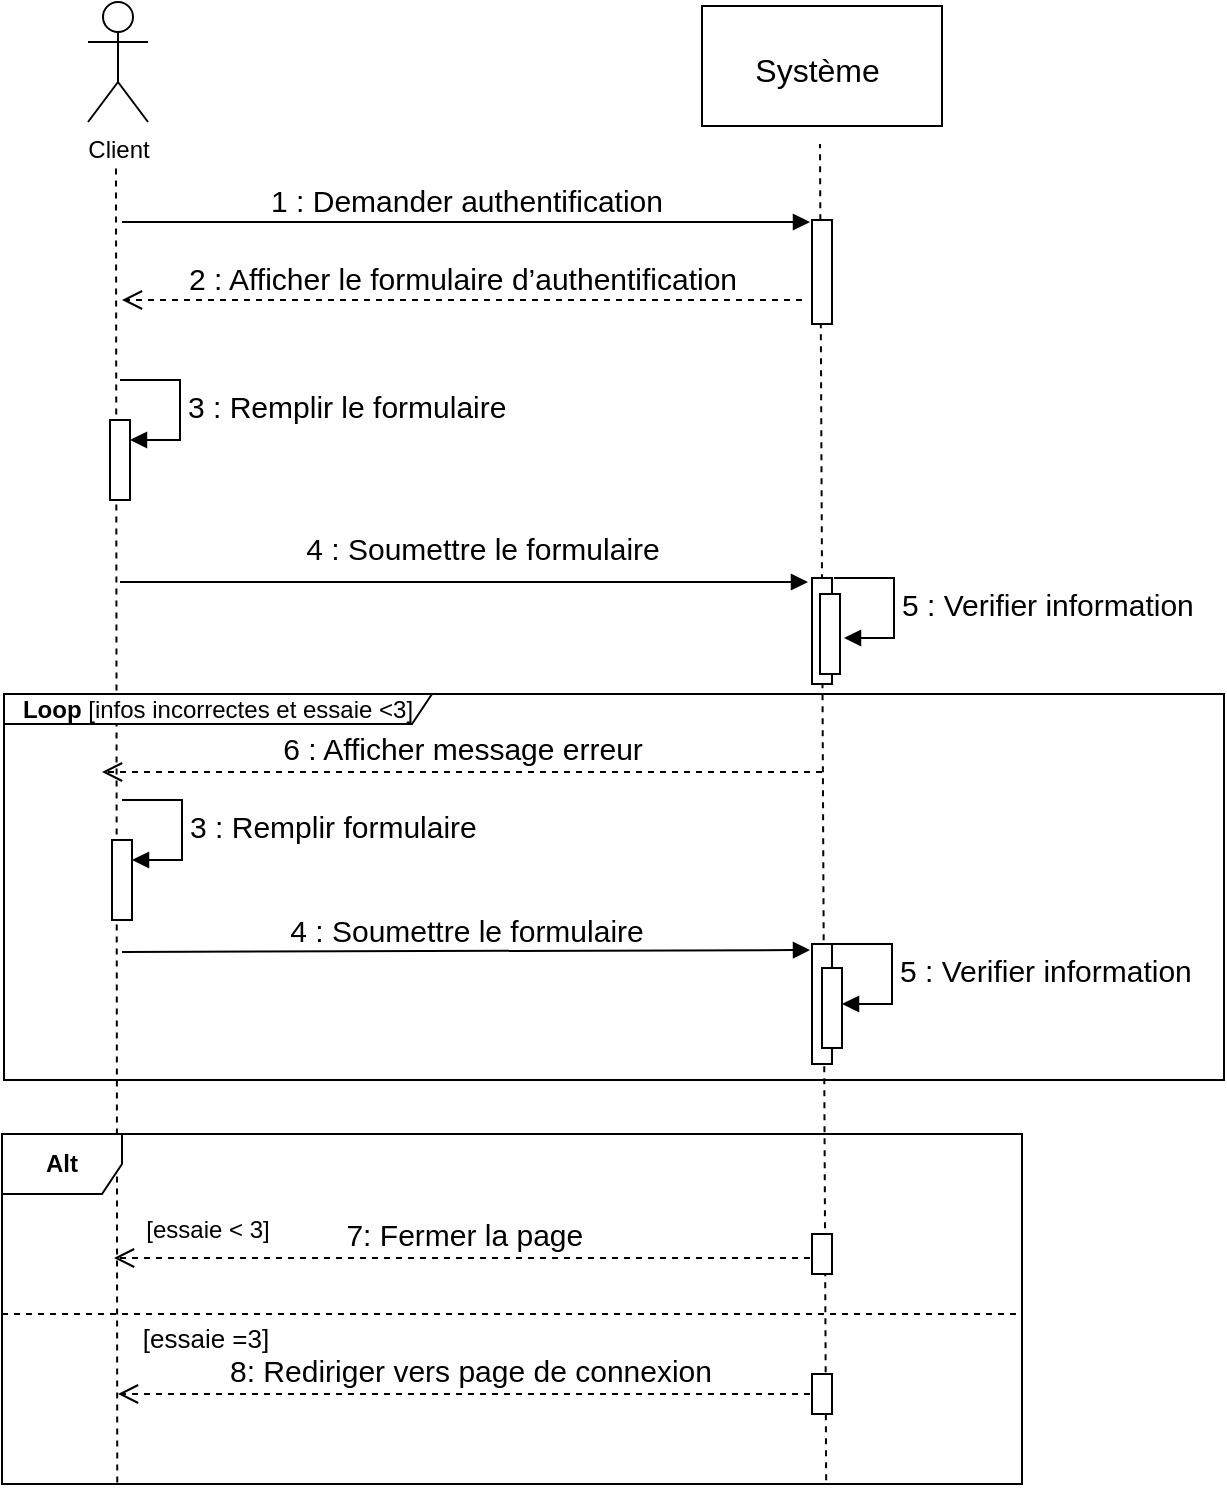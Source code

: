 <mxfile version="26.2.2">
  <diagram name="Page-1" id="T8QRFl6wr77ovRPUf3rr">
    <mxGraphModel dx="1188" dy="1869" grid="1" gridSize="10" guides="1" tooltips="1" connect="1" arrows="1" fold="1" page="1" pageScale="1" pageWidth="850" pageHeight="1100" math="0" shadow="0">
      <root>
        <mxCell id="0" />
        <mxCell id="1" parent="0" />
        <mxCell id="F1Bb4_JRi32XEq5ZLslI-1" value="Client" style="shape=umlActor;verticalLabelPosition=bottom;verticalAlign=top;html=1;outlineConnect=0;" parent="1" vertex="1">
          <mxGeometry x="138" y="-1081" width="30" height="60" as="geometry" />
        </mxCell>
        <mxCell id="F1Bb4_JRi32XEq5ZLslI-2" value="" style="endArrow=none;dashed=1;html=1;rounded=0;exitX=0.113;exitY=0.996;exitDx=0;exitDy=0;exitPerimeter=0;" parent="1" source="F1Bb4_JRi32XEq5ZLslI-10" edge="1">
          <mxGeometry width="50" height="50" relative="1" as="geometry">
            <mxPoint x="152" y="-330" as="sourcePoint" />
            <mxPoint x="152" y="-1000" as="targetPoint" />
          </mxGeometry>
        </mxCell>
        <mxCell id="F1Bb4_JRi32XEq5ZLslI-3" value="" style="rounded=0;whiteSpace=wrap;html=1;" parent="1" vertex="1">
          <mxGeometry x="445" y="-1079" width="120" height="60" as="geometry" />
        </mxCell>
        <mxCell id="F1Bb4_JRi32XEq5ZLslI-4" value="&lt;span style=&quot;font-size:12.0pt;line-height:107%;&lt;br/&gt;font-family:&amp;quot;Times New Roman&amp;quot;,serif;mso-fareast-font-family:Calibri;mso-fareast-theme-font:&lt;br/&gt;minor-latin;mso-ansi-language:FR;mso-fareast-language:EN-US;mso-bidi-language:&lt;br/&gt;AR-SA&quot;&gt;Système&amp;nbsp;&lt;/span&gt;" style="text;html=1;align=center;verticalAlign=middle;whiteSpace=wrap;rounded=0;" parent="1" vertex="1">
          <mxGeometry x="475" y="-1062" width="60" height="30" as="geometry" />
        </mxCell>
        <mxCell id="F1Bb4_JRi32XEq5ZLslI-5" value="" style="endArrow=none;dashed=1;html=1;rounded=0;exitX=0.808;exitY=0.989;exitDx=0;exitDy=0;exitPerimeter=0;" parent="1" source="F1Bb4_JRi32XEq5ZLslI-10" edge="1">
          <mxGeometry width="50" height="50" relative="1" as="geometry">
            <mxPoint x="504" y="-288.889" as="sourcePoint" />
            <mxPoint x="504" y="-1010" as="targetPoint" />
          </mxGeometry>
        </mxCell>
        <mxCell id="F1Bb4_JRi32XEq5ZLslI-6" value="" style="html=1;points=[[0,0,0,0,5],[0,1,0,0,-5],[1,0,0,0,5],[1,1,0,0,-5]];perimeter=orthogonalPerimeter;outlineConnect=0;targetShapes=umlLifeline;portConstraint=eastwest;newEdgeStyle={&quot;curved&quot;:0,&quot;rounded&quot;:0};" parent="1" vertex="1">
          <mxGeometry x="500" y="-972" width="10" height="52" as="geometry" />
        </mxCell>
        <mxCell id="F1Bb4_JRi32XEq5ZLslI-7" value="&lt;span style=&quot;line-height: 107%;&quot;&gt;&lt;font style=&quot;font-size: 15px;&quot;&gt;1 : Demander authentification&lt;/font&gt;&lt;/span&gt;" style="html=1;verticalAlign=bottom;endArrow=block;curved=0;rounded=0;" parent="1" edge="1">
          <mxGeometry width="80" relative="1" as="geometry">
            <mxPoint x="155" y="-971" as="sourcePoint" />
            <mxPoint x="499" y="-971" as="targetPoint" />
          </mxGeometry>
        </mxCell>
        <mxCell id="F1Bb4_JRi32XEq5ZLslI-8" value="&lt;span style=&quot;line-height: 107%;&quot;&gt;&lt;font style=&quot;font-size: 15px;&quot;&gt;2 : Afficher le formulaire d’authentification&lt;/font&gt;&lt;/span&gt;" style="html=1;verticalAlign=bottom;endArrow=open;dashed=1;endSize=8;curved=0;rounded=0;" parent="1" edge="1">
          <mxGeometry x="0.004" relative="1" as="geometry">
            <mxPoint x="495" y="-932" as="sourcePoint" />
            <mxPoint x="155" y="-932" as="targetPoint" />
            <mxPoint as="offset" />
          </mxGeometry>
        </mxCell>
        <mxCell id="F1Bb4_JRi32XEq5ZLslI-9" value="&lt;b&gt;Loop &lt;/b&gt;[infos incorrectes et essaie &amp;lt;3]" style="shape=umlFrame;whiteSpace=wrap;html=1;pointerEvents=0;width=214;height=15;" parent="1" vertex="1">
          <mxGeometry x="96" y="-735" width="610" height="193" as="geometry" />
        </mxCell>
        <mxCell id="F1Bb4_JRi32XEq5ZLslI-10" value="&lt;b&gt;Alt&lt;/b&gt;" style="shape=umlFrame;whiteSpace=wrap;html=1;pointerEvents=0;" parent="1" vertex="1">
          <mxGeometry x="95" y="-515" width="510" height="175" as="geometry" />
        </mxCell>
        <mxCell id="F1Bb4_JRi32XEq5ZLslI-11" value="" style="html=1;points=[[0,0,0,0,5],[0,1,0,0,-5],[1,0,0,0,5],[1,1,0,0,-5]];perimeter=orthogonalPerimeter;outlineConnect=0;targetShapes=umlLifeline;portConstraint=eastwest;newEdgeStyle={&quot;curved&quot;:0,&quot;rounded&quot;:0};" parent="1" vertex="1">
          <mxGeometry x="500" y="-610" width="10" height="60" as="geometry" />
        </mxCell>
        <mxCell id="F1Bb4_JRi32XEq5ZLslI-12" value="&lt;span style=&quot;line-height: 107%;&quot;&gt;&lt;font style=&quot;font-size: 15px;&quot;&gt;4 : Soumettre le formulaire&lt;/font&gt;&lt;/span&gt;" style="html=1;verticalAlign=bottom;endArrow=block;curved=0;rounded=0;" parent="1" edge="1">
          <mxGeometry x="-0.001" width="80" relative="1" as="geometry">
            <mxPoint x="155" y="-606" as="sourcePoint" />
            <mxPoint x="499" y="-607" as="targetPoint" />
            <mxPoint as="offset" />
          </mxGeometry>
        </mxCell>
        <mxCell id="F1Bb4_JRi32XEq5ZLslI-13" value="&lt;span style=&quot;line-height: 107%;&quot;&gt;&lt;font style=&quot;font-size: 15px;&quot;&gt;4 : Soumettre le formulaire&lt;/font&gt;&lt;/span&gt;" style="html=1;verticalAlign=bottom;endArrow=block;curved=0;rounded=0;" parent="1" edge="1">
          <mxGeometry x="0.052" y="6" width="80" relative="1" as="geometry">
            <mxPoint x="154" y="-791" as="sourcePoint" />
            <mxPoint x="498" y="-791" as="targetPoint" />
            <mxPoint as="offset" />
          </mxGeometry>
        </mxCell>
        <mxCell id="F1Bb4_JRi32XEq5ZLslI-14" value="&lt;font style=&quot;font-size: 15px;&quot;&gt;6 : Afficher message erreur&lt;/font&gt;" style="html=1;verticalAlign=bottom;endArrow=open;dashed=1;endSize=8;curved=0;rounded=0;" parent="1" edge="1">
          <mxGeometry relative="1" as="geometry">
            <mxPoint x="505" y="-696" as="sourcePoint" />
            <mxPoint x="145" y="-696" as="targetPoint" />
          </mxGeometry>
        </mxCell>
        <mxCell id="F1Bb4_JRi32XEq5ZLslI-15" value="&lt;font style=&quot;font-size: 15px;&quot;&gt;7:&amp;nbsp;&lt;span style=&quot;background-color: light-dark(#ffffff, var(--ge-dark-color, #121212)); color: light-dark(rgb(0, 0, 0), rgb(255, 255, 255));&quot;&gt;Fermer la page&amp;nbsp;&lt;/span&gt;&lt;/font&gt;" style="html=1;verticalAlign=bottom;endArrow=open;dashed=1;endSize=8;curved=0;rounded=0;" parent="1" edge="1">
          <mxGeometry relative="1" as="geometry">
            <mxPoint x="505" y="-453" as="sourcePoint" />
            <mxPoint x="151" y="-453" as="targetPoint" />
          </mxGeometry>
        </mxCell>
        <mxCell id="F1Bb4_JRi32XEq5ZLslI-16" value="&lt;font style=&quot;font-size: 15px;&quot;&gt;8:&lt;span style=&quot;background-color: light-dark(#ffffff, var(--ge-dark-color, #121212)); color: light-dark(rgb(0, 0, 0), rgb(255, 255, 255));&quot;&gt;&amp;nbsp;Rediriger vers page de connexion&lt;/span&gt;&lt;/font&gt;" style="html=1;verticalAlign=bottom;endArrow=open;dashed=1;endSize=8;curved=0;rounded=0;" parent="1" edge="1">
          <mxGeometry relative="1" as="geometry">
            <mxPoint x="505" y="-385" as="sourcePoint" />
            <mxPoint x="153" y="-385" as="targetPoint" />
          </mxGeometry>
        </mxCell>
        <mxCell id="F1Bb4_JRi32XEq5ZLslI-17" value="" style="endArrow=none;dashed=1;html=1;rounded=0;" parent="1" edge="1">
          <mxGeometry width="50" height="50" relative="1" as="geometry">
            <mxPoint x="95" y="-425" as="sourcePoint" />
            <mxPoint x="605" y="-425" as="targetPoint" />
          </mxGeometry>
        </mxCell>
        <mxCell id="F1Bb4_JRi32XEq5ZLslI-18" value="&lt;font style=&quot;font-size: 13px;&quot;&gt;[essaie =3]&lt;/font&gt;" style="text;html=1;align=center;verticalAlign=middle;whiteSpace=wrap;rounded=0;" parent="1" vertex="1">
          <mxGeometry x="162" y="-428" width="70" height="30" as="geometry" />
        </mxCell>
        <mxCell id="F1Bb4_JRi32XEq5ZLslI-19" value="[essaie &amp;lt; 3]" style="text;html=1;align=center;verticalAlign=middle;whiteSpace=wrap;rounded=0;" parent="1" vertex="1">
          <mxGeometry x="163" y="-482" width="70" height="30" as="geometry" />
        </mxCell>
        <mxCell id="F1Bb4_JRi32XEq5ZLslI-20" value="" style="html=1;points=[[0,0,0,0,5],[0,1,0,0,-5],[1,0,0,0,5],[1,1,0,0,-5]];perimeter=orthogonalPerimeter;outlineConnect=0;targetShapes=umlLifeline;portConstraint=eastwest;newEdgeStyle={&quot;curved&quot;:0,&quot;rounded&quot;:0};" parent="1" vertex="1">
          <mxGeometry x="500" y="-465" width="10" height="20" as="geometry" />
        </mxCell>
        <mxCell id="F1Bb4_JRi32XEq5ZLslI-21" value="" style="html=1;points=[[0,0,0,0,5],[0,1,0,0,-5],[1,0,0,0,5],[1,1,0,0,-5]];perimeter=orthogonalPerimeter;outlineConnect=0;targetShapes=umlLifeline;portConstraint=eastwest;newEdgeStyle={&quot;curved&quot;:0,&quot;rounded&quot;:0};" parent="1" vertex="1">
          <mxGeometry x="500" y="-395" width="10" height="20" as="geometry" />
        </mxCell>
        <mxCell id="F1Bb4_JRi32XEq5ZLslI-22" value="" style="html=1;points=[[0,0,0,0,5],[0,1,0,0,-5],[1,0,0,0,5],[1,1,0,0,-5]];perimeter=orthogonalPerimeter;outlineConnect=0;targetShapes=umlLifeline;portConstraint=eastwest;newEdgeStyle={&quot;curved&quot;:0,&quot;rounded&quot;:0};" parent="1" vertex="1">
          <mxGeometry x="505" y="-598" width="10" height="40" as="geometry" />
        </mxCell>
        <mxCell id="F1Bb4_JRi32XEq5ZLslI-23" value="&lt;font style=&quot;font-size: 15px;&quot;&gt;5 : Verifier information&lt;/font&gt;" style="html=1;align=left;spacingLeft=2;endArrow=block;rounded=0;edgeStyle=orthogonalEdgeStyle;curved=0;rounded=0;" parent="1" edge="1">
          <mxGeometry relative="1" as="geometry">
            <mxPoint x="510" y="-610" as="sourcePoint" />
            <Array as="points">
              <mxPoint x="540" y="-580" />
            </Array>
            <mxPoint x="515" y="-580" as="targetPoint" />
          </mxGeometry>
        </mxCell>
        <mxCell id="F1Bb4_JRi32XEq5ZLslI-24" value="" style="html=1;points=[[0,0,0,0,5],[0,1,0,0,-5],[1,0,0,0,5],[1,1,0,0,-5]];perimeter=orthogonalPerimeter;outlineConnect=0;targetShapes=umlLifeline;portConstraint=eastwest;newEdgeStyle={&quot;curved&quot;:0,&quot;rounded&quot;:0};" parent="1" vertex="1">
          <mxGeometry x="150" y="-662" width="10" height="40" as="geometry" />
        </mxCell>
        <mxCell id="F1Bb4_JRi32XEq5ZLslI-25" value="&lt;font style=&quot;font-size: 15px;&quot;&gt;3 :&lt;span style=&quot;background-color: light-dark(#ffffff, var(--ge-dark-color, #121212)); color: light-dark(rgb(0, 0, 0), rgb(255, 255, 255));&quot;&gt;&amp;nbsp;Remplir formulaire&lt;/span&gt;&lt;/font&gt;" style="html=1;align=left;spacingLeft=2;endArrow=block;rounded=0;edgeStyle=orthogonalEdgeStyle;curved=0;rounded=0;" parent="1" target="F1Bb4_JRi32XEq5ZLslI-24" edge="1">
          <mxGeometry relative="1" as="geometry">
            <mxPoint x="155" y="-682" as="sourcePoint" />
            <Array as="points">
              <mxPoint x="185" y="-652" />
            </Array>
          </mxGeometry>
        </mxCell>
        <mxCell id="F1Bb4_JRi32XEq5ZLslI-26" value="" style="html=1;points=[[0,0,0,0,5],[0,1,0,0,-5],[1,0,0,0,5],[1,1,0,0,-5]];perimeter=orthogonalPerimeter;outlineConnect=0;targetShapes=umlLifeline;portConstraint=eastwest;newEdgeStyle={&quot;curved&quot;:0,&quot;rounded&quot;:0};" parent="1" vertex="1">
          <mxGeometry x="500" y="-793" width="10" height="53" as="geometry" />
        </mxCell>
        <mxCell id="F1Bb4_JRi32XEq5ZLslI-27" value="" style="html=1;points=[[0,0,0,0,5],[0,1,0,0,-5],[1,0,0,0,5],[1,1,0,0,-5]];perimeter=orthogonalPerimeter;outlineConnect=0;targetShapes=umlLifeline;portConstraint=eastwest;newEdgeStyle={&quot;curved&quot;:0,&quot;rounded&quot;:0};" parent="1" vertex="1">
          <mxGeometry x="504" y="-785" width="10" height="40" as="geometry" />
        </mxCell>
        <mxCell id="F1Bb4_JRi32XEq5ZLslI-28" value="&lt;font style=&quot;font-size: 15px;&quot;&gt;5 : Verifier information&lt;/font&gt;" style="html=1;align=left;spacingLeft=2;endArrow=block;rounded=0;edgeStyle=orthogonalEdgeStyle;curved=0;rounded=0;" parent="1" edge="1">
          <mxGeometry relative="1" as="geometry">
            <mxPoint x="511" y="-793" as="sourcePoint" />
            <Array as="points">
              <mxPoint x="541" y="-763" />
            </Array>
            <mxPoint x="516" y="-763" as="targetPoint" />
          </mxGeometry>
        </mxCell>
        <mxCell id="F1Bb4_JRi32XEq5ZLslI-29" value="" style="html=1;points=[[0,0,0,0,5],[0,1,0,0,-5],[1,0,0,0,5],[1,1,0,0,-5]];perimeter=orthogonalPerimeter;outlineConnect=0;targetShapes=umlLifeline;portConstraint=eastwest;newEdgeStyle={&quot;curved&quot;:0,&quot;rounded&quot;:0};" parent="1" vertex="1">
          <mxGeometry x="149" y="-872" width="10" height="40" as="geometry" />
        </mxCell>
        <mxCell id="F1Bb4_JRi32XEq5ZLslI-30" value="&lt;font style=&quot;font-size: 15px;&quot;&gt;3 : Remplir le formulaire&lt;/font&gt;" style="html=1;align=left;spacingLeft=2;endArrow=block;rounded=0;edgeStyle=orthogonalEdgeStyle;curved=0;rounded=0;" parent="1" target="F1Bb4_JRi32XEq5ZLslI-29" edge="1">
          <mxGeometry relative="1" as="geometry">
            <mxPoint x="154" y="-892" as="sourcePoint" />
            <Array as="points">
              <mxPoint x="184" y="-862" />
            </Array>
          </mxGeometry>
        </mxCell>
      </root>
    </mxGraphModel>
  </diagram>
</mxfile>
